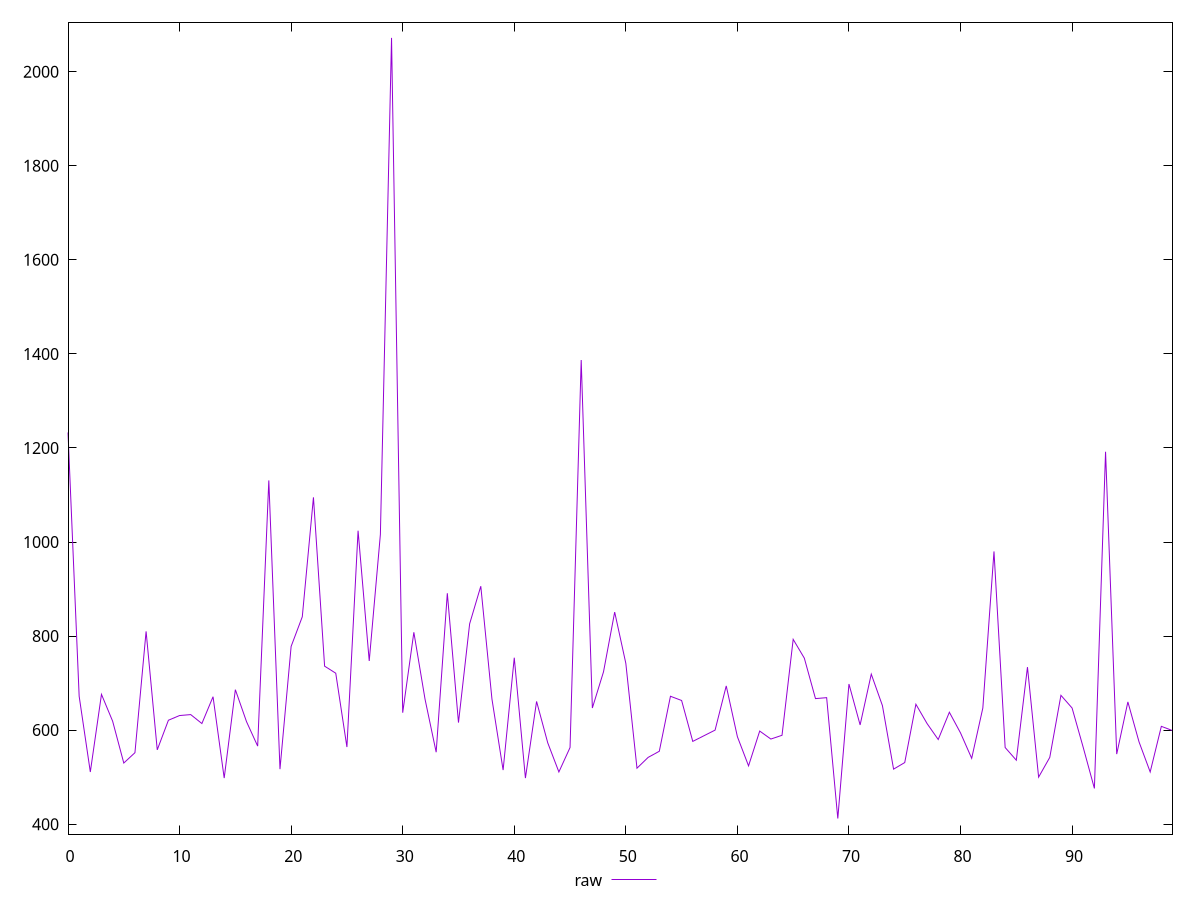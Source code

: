 reset

$raw <<EOF
0 1233
1 672
2 511
3 676
4 619
5 530
6 552
7 810
8 558
9 621
10 631
11 633
12 614
13 671
14 498
15 686
16 618
17 566
18 1131
19 517
20 778
21 841
22 1095
23 736
24 721
25 564
26 1024
27 747
28 1016
29 2072
30 637
31 808
32 666
33 553
34 891
35 616
36 826
37 906
38 666
39 515
40 754
41 498
42 661
43 573
44 511
45 563
46 1387
47 647
48 724
49 851
50 742
51 519
52 542
53 555
54 672
55 663
56 576
57 588
58 600
59 694
60 586
61 524
62 598
63 581
64 589
65 793
66 753
67 667
68 669
69 412
70 698
71 611
72 719
73 652
74 517
75 531
76 655
77 614
78 580
79 638
80 594
81 540
82 647
83 980
84 563
85 536
86 734
87 500
88 542
89 674
90 647
91 563
92 476
93 1192
94 549
95 660
96 575
97 511
98 608
99 599
EOF

set key outside below
set xrange [0:99]
set yrange [378.8:2105.2]
set trange [378.8:2105.2]
set terminal svg size 640, 500 enhanced background rgb 'white'
set output "report_00015_2021-02-09T16-11-33.973Z/render-blocking-resources/samples/pages+cached+noadtech/raw/values.svg"

plot $raw title "raw" with line

reset
